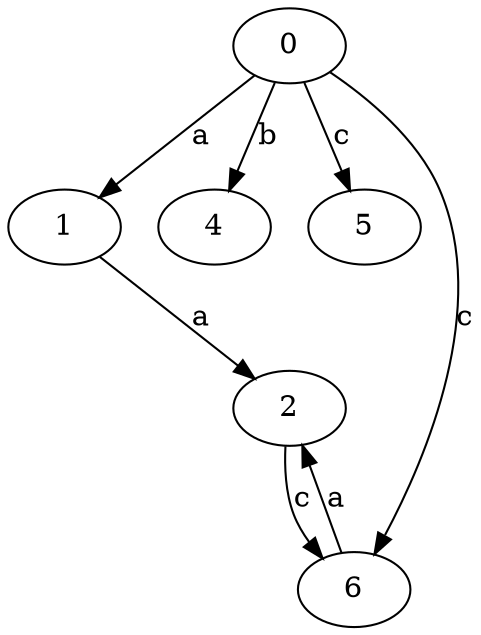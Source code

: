 strict digraph  {
1;
2;
4;
5;
0;
6;
1 -> 2  [label=a];
2 -> 6  [label=c];
0 -> 1  [label=a];
0 -> 4  [label=b];
0 -> 5  [label=c];
0 -> 6  [label=c];
6 -> 2  [label=a];
}
